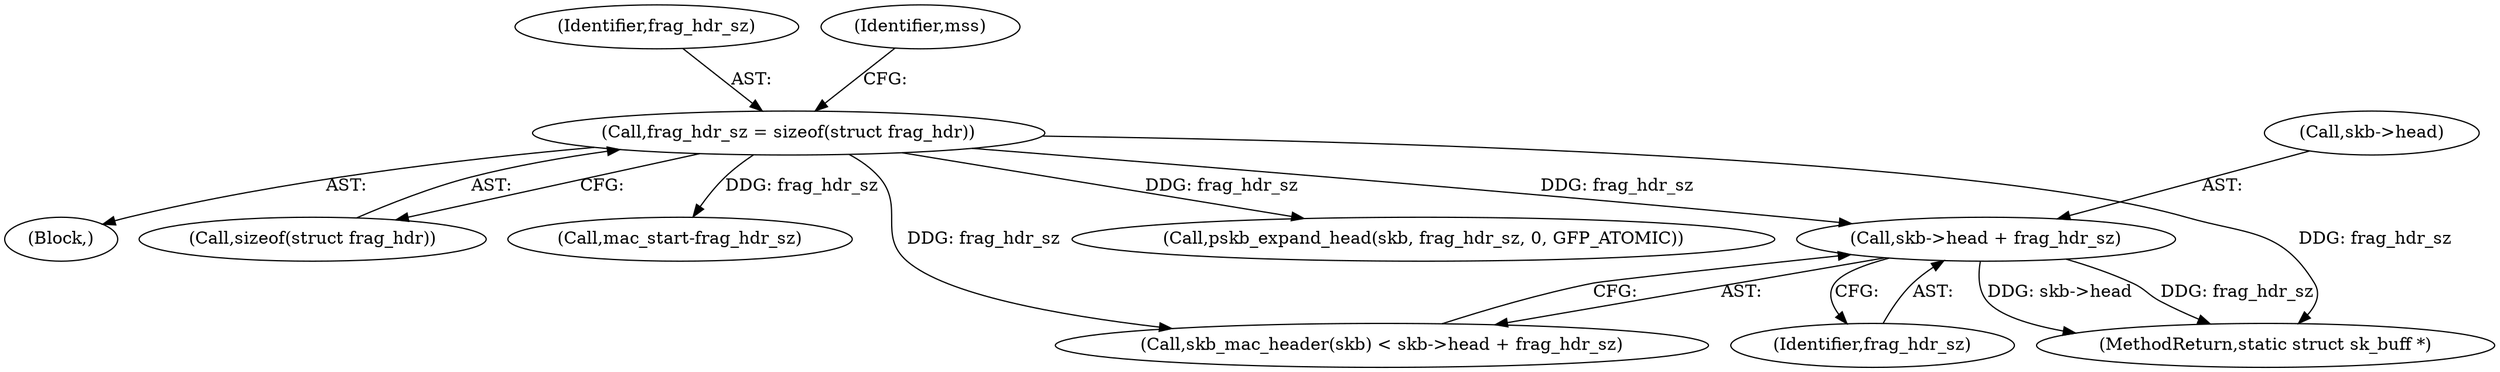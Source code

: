 digraph "0_linux_87c48fa3b4630905f98268dde838ee43626a060c_3@pointer" {
"1000226" [label="(Call,skb->head + frag_hdr_sz)"];
"1000123" [label="(Call,frag_hdr_sz = sizeof(struct frag_hdr))"];
"1000108" [label="(Block,)"];
"1000124" [label="(Identifier,frag_hdr_sz)"];
"1000230" [label="(Identifier,frag_hdr_sz)"];
"1000125" [label="(Call,sizeof(struct frag_hdr))"];
"1000130" [label="(Identifier,mss)"];
"1000312" [label="(MethodReturn,static struct sk_buff *)"];
"1000227" [label="(Call,skb->head)"];
"1000123" [label="(Call,frag_hdr_sz = sizeof(struct frag_hdr))"];
"1000265" [label="(Call,mac_start-frag_hdr_sz)"];
"1000223" [label="(Call,skb_mac_header(skb) < skb->head + frag_hdr_sz)"];
"1000226" [label="(Call,skb->head + frag_hdr_sz)"];
"1000231" [label="(Call,pskb_expand_head(skb, frag_hdr_sz, 0, GFP_ATOMIC))"];
"1000226" -> "1000223"  [label="AST: "];
"1000226" -> "1000230"  [label="CFG: "];
"1000227" -> "1000226"  [label="AST: "];
"1000230" -> "1000226"  [label="AST: "];
"1000223" -> "1000226"  [label="CFG: "];
"1000226" -> "1000312"  [label="DDG: skb->head"];
"1000226" -> "1000312"  [label="DDG: frag_hdr_sz"];
"1000123" -> "1000226"  [label="DDG: frag_hdr_sz"];
"1000123" -> "1000108"  [label="AST: "];
"1000123" -> "1000125"  [label="CFG: "];
"1000124" -> "1000123"  [label="AST: "];
"1000125" -> "1000123"  [label="AST: "];
"1000130" -> "1000123"  [label="CFG: "];
"1000123" -> "1000312"  [label="DDG: frag_hdr_sz"];
"1000123" -> "1000223"  [label="DDG: frag_hdr_sz"];
"1000123" -> "1000231"  [label="DDG: frag_hdr_sz"];
"1000123" -> "1000265"  [label="DDG: frag_hdr_sz"];
}
